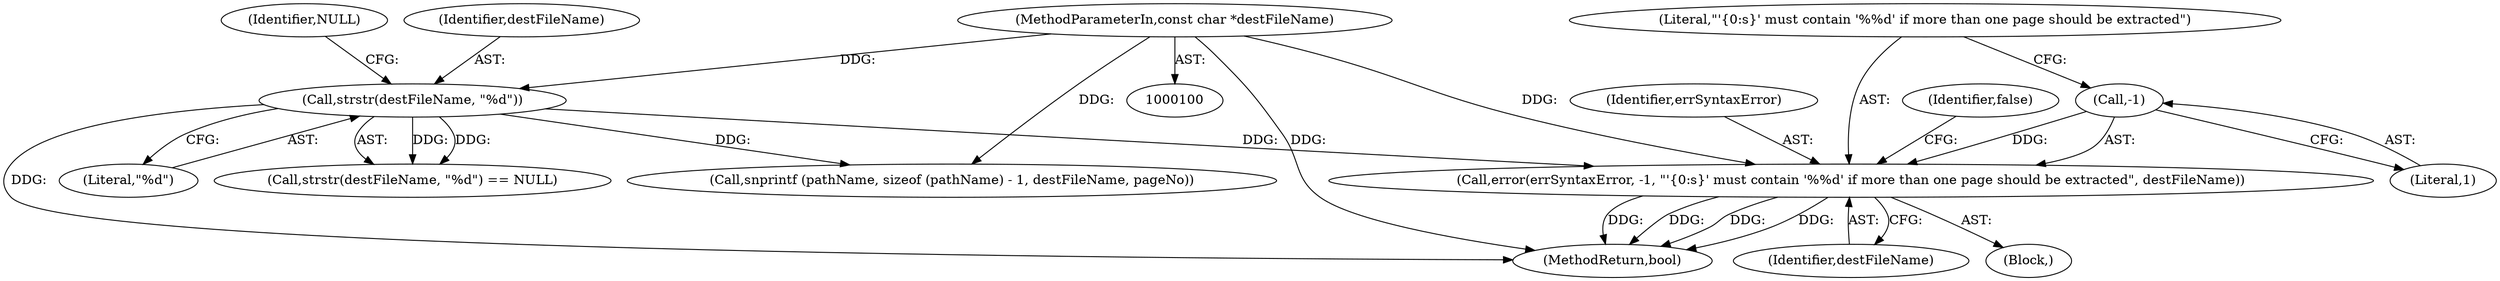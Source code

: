 digraph "0_poppler_61f79b8447c3ac8ab5a26e79e0c28053ffdccf75@pointer" {
"1000171" [label="(Call,error(errSyntaxError, -1, \"'{0:s}' must contain '%%d' if more than one page should be extracted\", destFileName))"];
"1000173" [label="(Call,-1)"];
"1000166" [label="(Call,strstr(destFileName, \"%d\"))"];
"1000102" [label="(MethodParameterIn,const char *destFileName)"];
"1000172" [label="(Identifier,errSyntaxError)"];
"1000173" [label="(Call,-1)"];
"1000166" [label="(Call,strstr(destFileName, \"%d\"))"];
"1000168" [label="(Literal,\"%d\")"];
"1000165" [label="(Call,strstr(destFileName, \"%d\") == NULL)"];
"1000178" [label="(Identifier,false)"];
"1000190" [label="(Call,snprintf (pathName, sizeof (pathName) - 1, destFileName, pageNo))"];
"1000171" [label="(Call,error(errSyntaxError, -1, \"'{0:s}' must contain '%%d' if more than one page should be extracted\", destFileName))"];
"1000170" [label="(Block,)"];
"1000175" [label="(Literal,\"'{0:s}' must contain '%%d' if more than one page should be extracted\")"];
"1000167" [label="(Identifier,destFileName)"];
"1000169" [label="(Identifier,NULL)"];
"1000174" [label="(Literal,1)"];
"1000102" [label="(MethodParameterIn,const char *destFileName)"];
"1000240" [label="(MethodReturn,bool)"];
"1000176" [label="(Identifier,destFileName)"];
"1000171" -> "1000170"  [label="AST: "];
"1000171" -> "1000176"  [label="CFG: "];
"1000172" -> "1000171"  [label="AST: "];
"1000173" -> "1000171"  [label="AST: "];
"1000175" -> "1000171"  [label="AST: "];
"1000176" -> "1000171"  [label="AST: "];
"1000178" -> "1000171"  [label="CFG: "];
"1000171" -> "1000240"  [label="DDG: "];
"1000171" -> "1000240"  [label="DDG: "];
"1000171" -> "1000240"  [label="DDG: "];
"1000171" -> "1000240"  [label="DDG: "];
"1000173" -> "1000171"  [label="DDG: "];
"1000166" -> "1000171"  [label="DDG: "];
"1000102" -> "1000171"  [label="DDG: "];
"1000173" -> "1000174"  [label="CFG: "];
"1000174" -> "1000173"  [label="AST: "];
"1000175" -> "1000173"  [label="CFG: "];
"1000166" -> "1000165"  [label="AST: "];
"1000166" -> "1000168"  [label="CFG: "];
"1000167" -> "1000166"  [label="AST: "];
"1000168" -> "1000166"  [label="AST: "];
"1000169" -> "1000166"  [label="CFG: "];
"1000166" -> "1000240"  [label="DDG: "];
"1000166" -> "1000165"  [label="DDG: "];
"1000166" -> "1000165"  [label="DDG: "];
"1000102" -> "1000166"  [label="DDG: "];
"1000166" -> "1000190"  [label="DDG: "];
"1000102" -> "1000100"  [label="AST: "];
"1000102" -> "1000240"  [label="DDG: "];
"1000102" -> "1000190"  [label="DDG: "];
}
